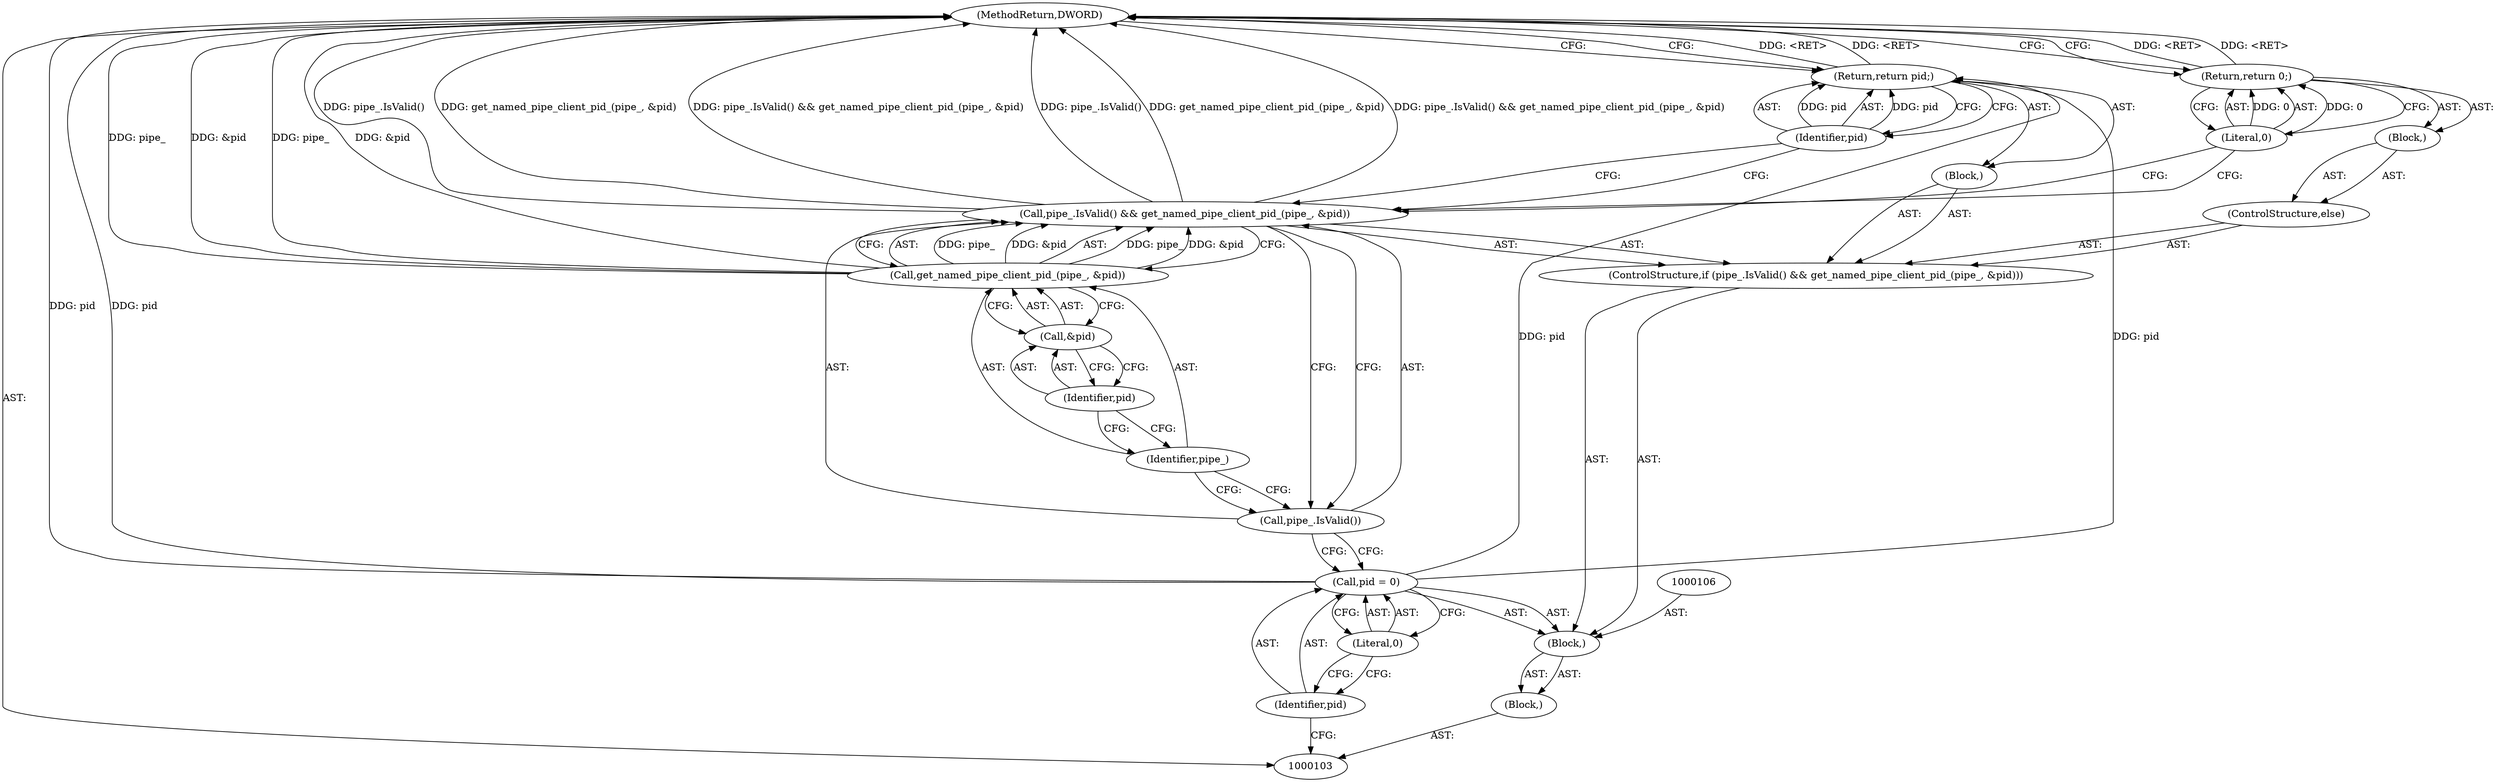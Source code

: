 digraph "0_Chrome_b15c87071f906301bccc824ce013966ca93998c7_15" {
"1000124" [label="(MethodReturn,DWORD)"];
"1000104" [label="(Block,)"];
"1000109" [label="(Literal,0)"];
"1000105" [label="(Block,)"];
"1000107" [label="(Call,pid = 0)"];
"1000108" [label="(Identifier,pid)"];
"1000110" [label="(ControlStructure,if (pipe_.IsValid() && get_named_pipe_client_pid_(pipe_, &pid)))"];
"1000113" [label="(Call,get_named_pipe_client_pid_(pipe_, &pid))"];
"1000114" [label="(Identifier,pipe_)"];
"1000115" [label="(Call,&pid)"];
"1000111" [label="(Call,pipe_.IsValid() && get_named_pipe_client_pid_(pipe_, &pid))"];
"1000112" [label="(Call,pipe_.IsValid())"];
"1000116" [label="(Identifier,pid)"];
"1000117" [label="(Block,)"];
"1000119" [label="(Identifier,pid)"];
"1000118" [label="(Return,return pid;)"];
"1000120" [label="(ControlStructure,else)"];
"1000121" [label="(Block,)"];
"1000123" [label="(Literal,0)"];
"1000122" [label="(Return,return 0;)"];
"1000124" -> "1000103"  [label="AST: "];
"1000124" -> "1000118"  [label="CFG: "];
"1000124" -> "1000122"  [label="CFG: "];
"1000122" -> "1000124"  [label="DDG: <RET>"];
"1000107" -> "1000124"  [label="DDG: pid"];
"1000113" -> "1000124"  [label="DDG: pipe_"];
"1000113" -> "1000124"  [label="DDG: &pid"];
"1000111" -> "1000124"  [label="DDG: pipe_.IsValid()"];
"1000111" -> "1000124"  [label="DDG: get_named_pipe_client_pid_(pipe_, &pid)"];
"1000111" -> "1000124"  [label="DDG: pipe_.IsValid() && get_named_pipe_client_pid_(pipe_, &pid)"];
"1000118" -> "1000124"  [label="DDG: <RET>"];
"1000104" -> "1000103"  [label="AST: "];
"1000105" -> "1000104"  [label="AST: "];
"1000109" -> "1000107"  [label="AST: "];
"1000109" -> "1000108"  [label="CFG: "];
"1000107" -> "1000109"  [label="CFG: "];
"1000105" -> "1000104"  [label="AST: "];
"1000106" -> "1000105"  [label="AST: "];
"1000107" -> "1000105"  [label="AST: "];
"1000110" -> "1000105"  [label="AST: "];
"1000107" -> "1000105"  [label="AST: "];
"1000107" -> "1000109"  [label="CFG: "];
"1000108" -> "1000107"  [label="AST: "];
"1000109" -> "1000107"  [label="AST: "];
"1000112" -> "1000107"  [label="CFG: "];
"1000107" -> "1000124"  [label="DDG: pid"];
"1000107" -> "1000118"  [label="DDG: pid"];
"1000108" -> "1000107"  [label="AST: "];
"1000108" -> "1000103"  [label="CFG: "];
"1000109" -> "1000108"  [label="CFG: "];
"1000110" -> "1000105"  [label="AST: "];
"1000111" -> "1000110"  [label="AST: "];
"1000117" -> "1000110"  [label="AST: "];
"1000120" -> "1000110"  [label="AST: "];
"1000113" -> "1000111"  [label="AST: "];
"1000113" -> "1000115"  [label="CFG: "];
"1000114" -> "1000113"  [label="AST: "];
"1000115" -> "1000113"  [label="AST: "];
"1000111" -> "1000113"  [label="CFG: "];
"1000113" -> "1000124"  [label="DDG: pipe_"];
"1000113" -> "1000124"  [label="DDG: &pid"];
"1000113" -> "1000111"  [label="DDG: pipe_"];
"1000113" -> "1000111"  [label="DDG: &pid"];
"1000114" -> "1000113"  [label="AST: "];
"1000114" -> "1000112"  [label="CFG: "];
"1000116" -> "1000114"  [label="CFG: "];
"1000115" -> "1000113"  [label="AST: "];
"1000115" -> "1000116"  [label="CFG: "];
"1000116" -> "1000115"  [label="AST: "];
"1000113" -> "1000115"  [label="CFG: "];
"1000111" -> "1000110"  [label="AST: "];
"1000111" -> "1000112"  [label="CFG: "];
"1000111" -> "1000113"  [label="CFG: "];
"1000112" -> "1000111"  [label="AST: "];
"1000113" -> "1000111"  [label="AST: "];
"1000119" -> "1000111"  [label="CFG: "];
"1000123" -> "1000111"  [label="CFG: "];
"1000111" -> "1000124"  [label="DDG: pipe_.IsValid()"];
"1000111" -> "1000124"  [label="DDG: get_named_pipe_client_pid_(pipe_, &pid)"];
"1000111" -> "1000124"  [label="DDG: pipe_.IsValid() && get_named_pipe_client_pid_(pipe_, &pid)"];
"1000113" -> "1000111"  [label="DDG: pipe_"];
"1000113" -> "1000111"  [label="DDG: &pid"];
"1000112" -> "1000111"  [label="AST: "];
"1000112" -> "1000107"  [label="CFG: "];
"1000114" -> "1000112"  [label="CFG: "];
"1000111" -> "1000112"  [label="CFG: "];
"1000116" -> "1000115"  [label="AST: "];
"1000116" -> "1000114"  [label="CFG: "];
"1000115" -> "1000116"  [label="CFG: "];
"1000117" -> "1000110"  [label="AST: "];
"1000118" -> "1000117"  [label="AST: "];
"1000119" -> "1000118"  [label="AST: "];
"1000119" -> "1000111"  [label="CFG: "];
"1000118" -> "1000119"  [label="CFG: "];
"1000119" -> "1000118"  [label="DDG: pid"];
"1000118" -> "1000117"  [label="AST: "];
"1000118" -> "1000119"  [label="CFG: "];
"1000119" -> "1000118"  [label="AST: "];
"1000124" -> "1000118"  [label="CFG: "];
"1000118" -> "1000124"  [label="DDG: <RET>"];
"1000119" -> "1000118"  [label="DDG: pid"];
"1000107" -> "1000118"  [label="DDG: pid"];
"1000120" -> "1000110"  [label="AST: "];
"1000121" -> "1000120"  [label="AST: "];
"1000121" -> "1000120"  [label="AST: "];
"1000122" -> "1000121"  [label="AST: "];
"1000123" -> "1000122"  [label="AST: "];
"1000123" -> "1000111"  [label="CFG: "];
"1000122" -> "1000123"  [label="CFG: "];
"1000123" -> "1000122"  [label="DDG: 0"];
"1000122" -> "1000121"  [label="AST: "];
"1000122" -> "1000123"  [label="CFG: "];
"1000123" -> "1000122"  [label="AST: "];
"1000124" -> "1000122"  [label="CFG: "];
"1000122" -> "1000124"  [label="DDG: <RET>"];
"1000123" -> "1000122"  [label="DDG: 0"];
}
